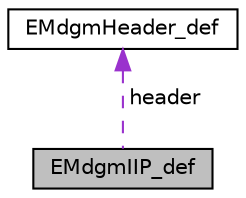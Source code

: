 digraph "EMdgmIIP_def"
{
 // LATEX_PDF_SIZE
  edge [fontname="Helvetica",fontsize="10",labelfontname="Helvetica",labelfontsize="10"];
  node [fontname="Helvetica",fontsize="10",shape=record];
  Node1 [label="EMdgmIIP_def",height=0.2,width=0.4,color="black", fillcolor="grey75", style="filled", fontcolor="black",tooltip="Definition of #IIP datagram containing installation parameters and sensor format settings...."];
  Node2 -> Node1 [dir="back",color="darkorchid3",fontsize="10",style="dashed",label=" header" ,fontname="Helvetica"];
  Node2 [label="EMdgmHeader_def",height=0.2,width=0.4,color="black", fillcolor="white", style="filled",URL="$structEMdgmHeader__def.html",tooltip="Definition of general datagram header."];
}
